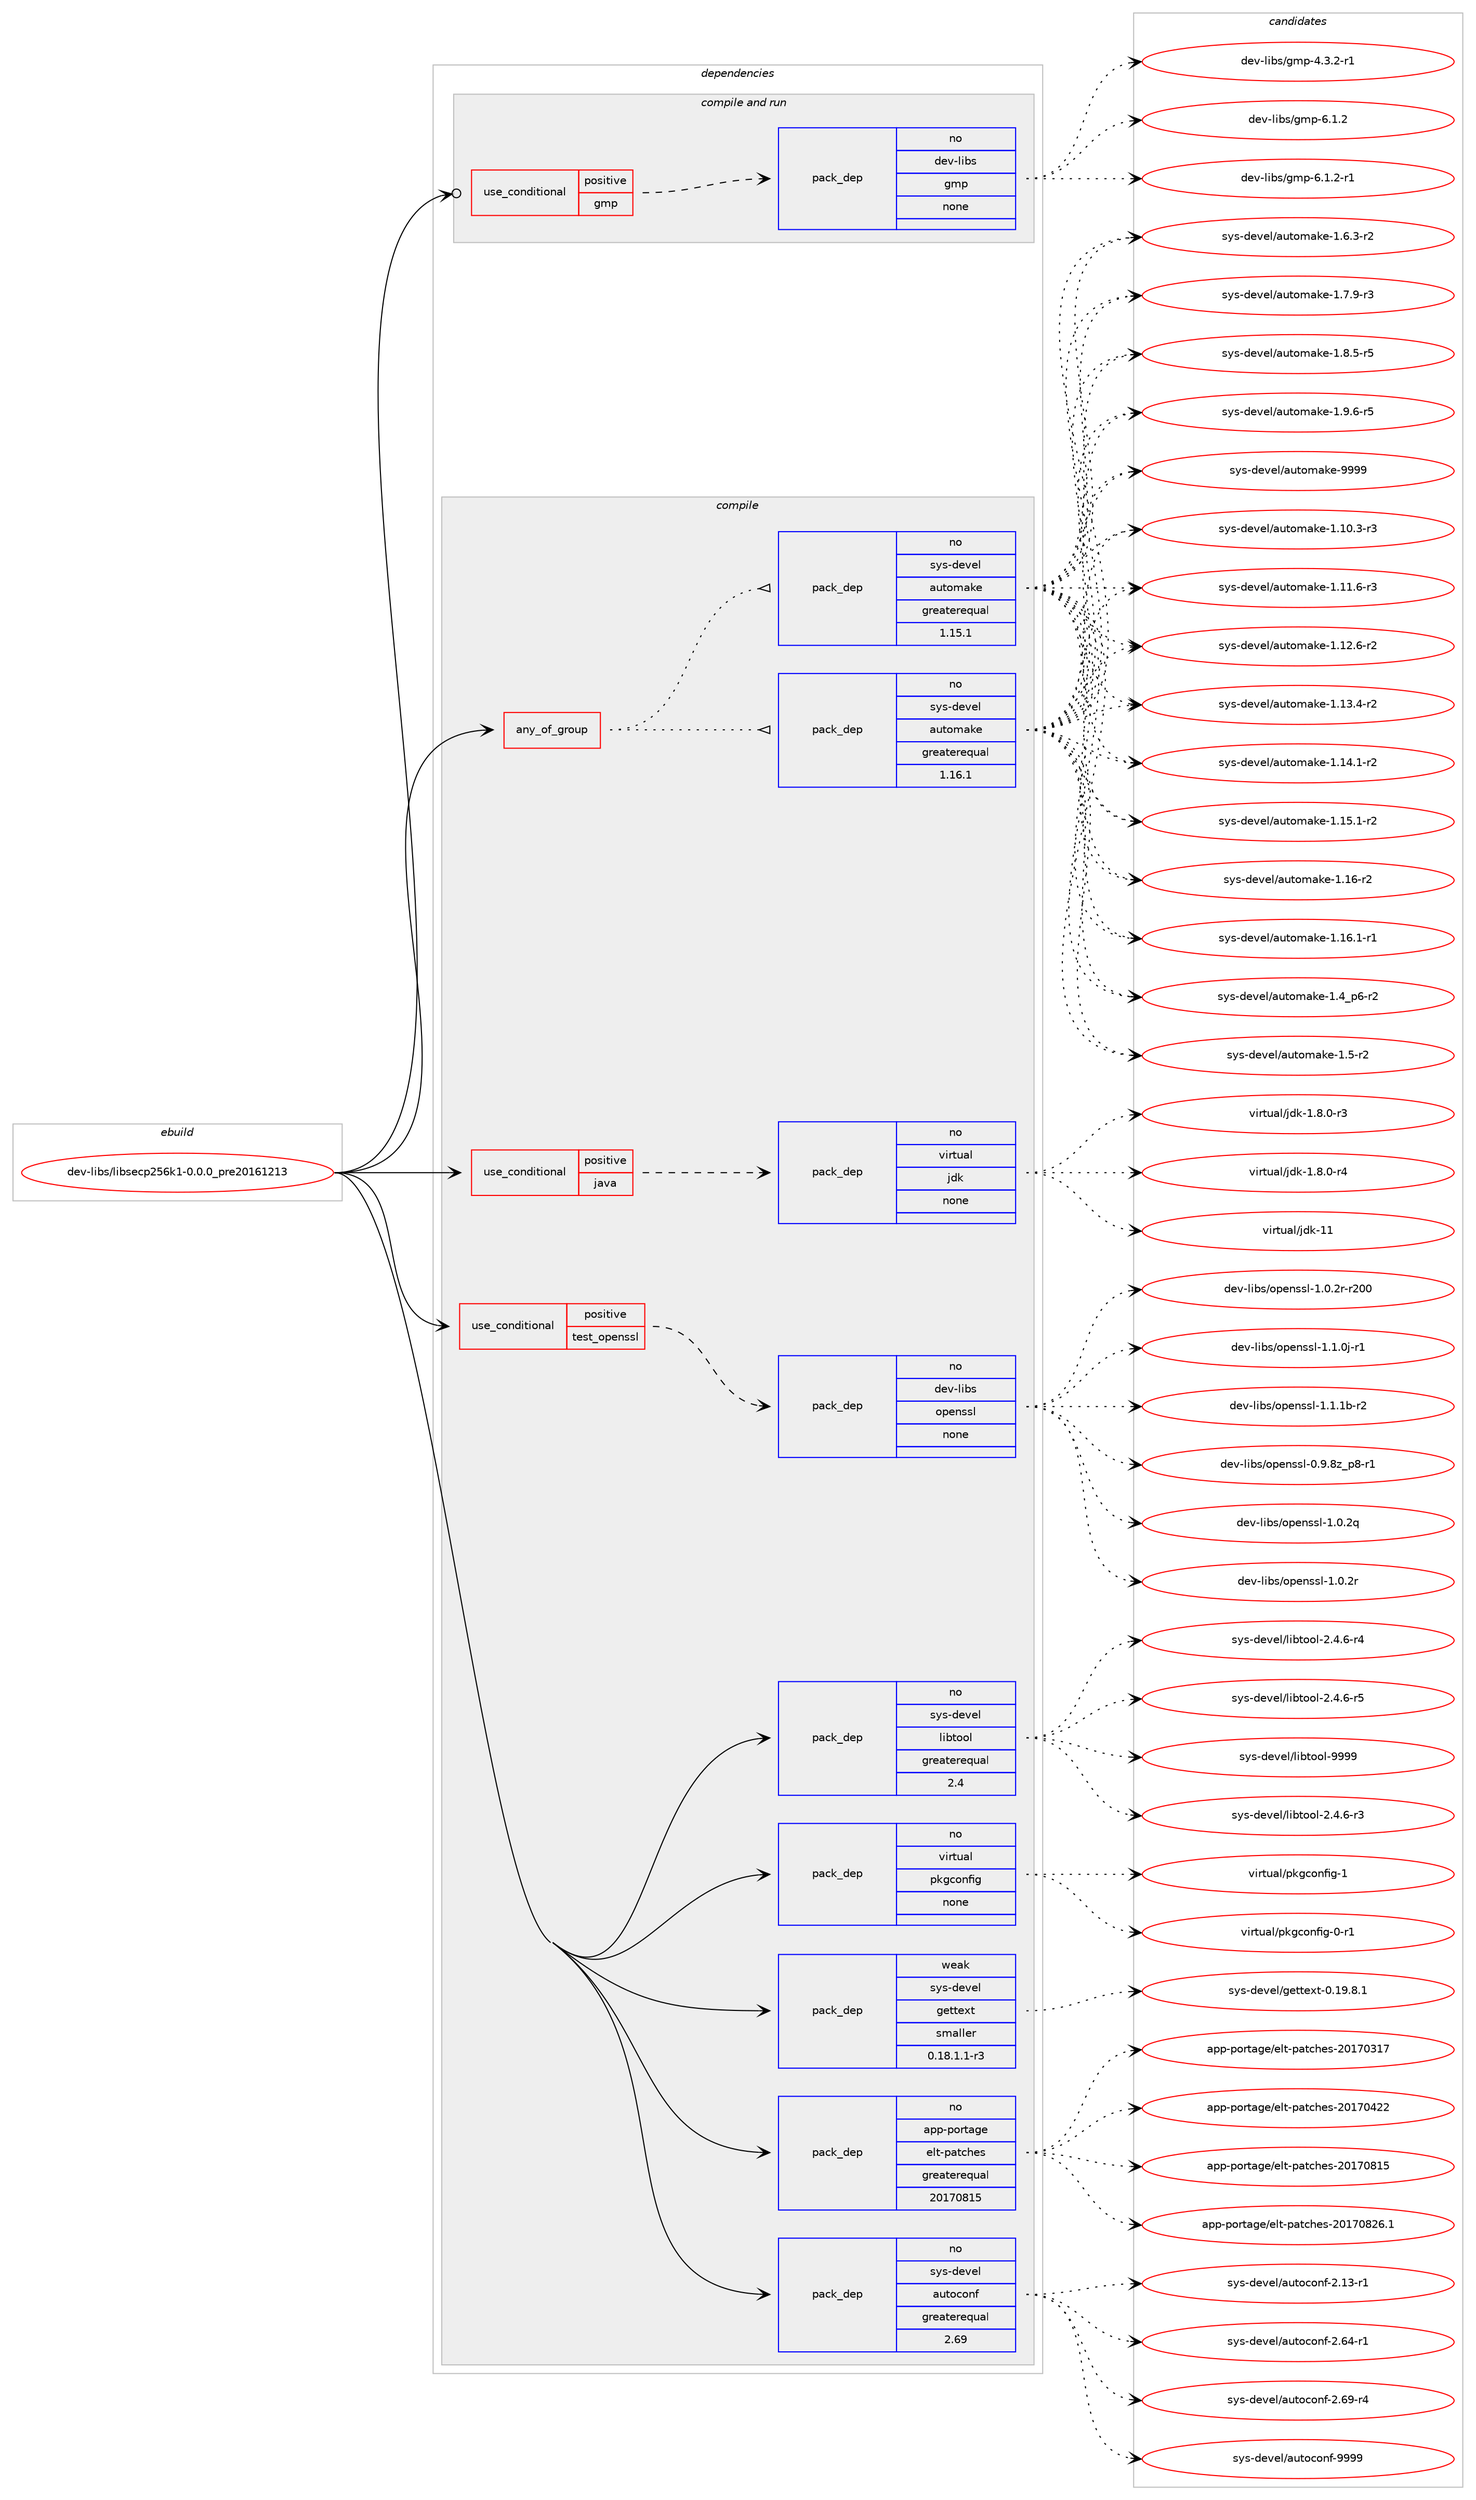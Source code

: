 digraph prolog {

# *************
# Graph options
# *************

newrank=true;
concentrate=true;
compound=true;
graph [rankdir=LR,fontname=Helvetica,fontsize=10,ranksep=1.5];#, ranksep=2.5, nodesep=0.2];
edge  [arrowhead=vee];
node  [fontname=Helvetica,fontsize=10];

# **********
# The ebuild
# **********

subgraph cluster_leftcol {
color=gray;
rank=same;
label=<<i>ebuild</i>>;
id [label="dev-libs/libsecp256k1-0.0.0_pre20161213", color=red, width=4, href="../dev-libs/libsecp256k1-0.0.0_pre20161213.svg"];
}

# ****************
# The dependencies
# ****************

subgraph cluster_midcol {
color=gray;
label=<<i>dependencies</i>>;
subgraph cluster_compile {
fillcolor="#eeeeee";
style=filled;
label=<<i>compile</i>>;
subgraph any22325 {
dependency1369788 [label=<<TABLE BORDER="0" CELLBORDER="1" CELLSPACING="0" CELLPADDING="4"><TR><TD CELLPADDING="10">any_of_group</TD></TR></TABLE>>, shape=none, color=red];subgraph pack980490 {
dependency1369789 [label=<<TABLE BORDER="0" CELLBORDER="1" CELLSPACING="0" CELLPADDING="4" WIDTH="220"><TR><TD ROWSPAN="6" CELLPADDING="30">pack_dep</TD></TR><TR><TD WIDTH="110">no</TD></TR><TR><TD>sys-devel</TD></TR><TR><TD>automake</TD></TR><TR><TD>greaterequal</TD></TR><TR><TD>1.16.1</TD></TR></TABLE>>, shape=none, color=blue];
}
dependency1369788:e -> dependency1369789:w [weight=20,style="dotted",arrowhead="oinv"];
subgraph pack980491 {
dependency1369790 [label=<<TABLE BORDER="0" CELLBORDER="1" CELLSPACING="0" CELLPADDING="4" WIDTH="220"><TR><TD ROWSPAN="6" CELLPADDING="30">pack_dep</TD></TR><TR><TD WIDTH="110">no</TD></TR><TR><TD>sys-devel</TD></TR><TR><TD>automake</TD></TR><TR><TD>greaterequal</TD></TR><TR><TD>1.15.1</TD></TR></TABLE>>, shape=none, color=blue];
}
dependency1369788:e -> dependency1369790:w [weight=20,style="dotted",arrowhead="oinv"];
}
id:e -> dependency1369788:w [weight=20,style="solid",arrowhead="vee"];
subgraph cond366411 {
dependency1369791 [label=<<TABLE BORDER="0" CELLBORDER="1" CELLSPACING="0" CELLPADDING="4"><TR><TD ROWSPAN="3" CELLPADDING="10">use_conditional</TD></TR><TR><TD>positive</TD></TR><TR><TD>java</TD></TR></TABLE>>, shape=none, color=red];
subgraph pack980492 {
dependency1369792 [label=<<TABLE BORDER="0" CELLBORDER="1" CELLSPACING="0" CELLPADDING="4" WIDTH="220"><TR><TD ROWSPAN="6" CELLPADDING="30">pack_dep</TD></TR><TR><TD WIDTH="110">no</TD></TR><TR><TD>virtual</TD></TR><TR><TD>jdk</TD></TR><TR><TD>none</TD></TR><TR><TD></TD></TR></TABLE>>, shape=none, color=blue];
}
dependency1369791:e -> dependency1369792:w [weight=20,style="dashed",arrowhead="vee"];
}
id:e -> dependency1369791:w [weight=20,style="solid",arrowhead="vee"];
subgraph cond366412 {
dependency1369793 [label=<<TABLE BORDER="0" CELLBORDER="1" CELLSPACING="0" CELLPADDING="4"><TR><TD ROWSPAN="3" CELLPADDING="10">use_conditional</TD></TR><TR><TD>positive</TD></TR><TR><TD>test_openssl</TD></TR></TABLE>>, shape=none, color=red];
subgraph pack980493 {
dependency1369794 [label=<<TABLE BORDER="0" CELLBORDER="1" CELLSPACING="0" CELLPADDING="4" WIDTH="220"><TR><TD ROWSPAN="6" CELLPADDING="30">pack_dep</TD></TR><TR><TD WIDTH="110">no</TD></TR><TR><TD>dev-libs</TD></TR><TR><TD>openssl</TD></TR><TR><TD>none</TD></TR><TR><TD></TD></TR></TABLE>>, shape=none, color=blue];
}
dependency1369793:e -> dependency1369794:w [weight=20,style="dashed",arrowhead="vee"];
}
id:e -> dependency1369793:w [weight=20,style="solid",arrowhead="vee"];
subgraph pack980494 {
dependency1369795 [label=<<TABLE BORDER="0" CELLBORDER="1" CELLSPACING="0" CELLPADDING="4" WIDTH="220"><TR><TD ROWSPAN="6" CELLPADDING="30">pack_dep</TD></TR><TR><TD WIDTH="110">no</TD></TR><TR><TD>app-portage</TD></TR><TR><TD>elt-patches</TD></TR><TR><TD>greaterequal</TD></TR><TR><TD>20170815</TD></TR></TABLE>>, shape=none, color=blue];
}
id:e -> dependency1369795:w [weight=20,style="solid",arrowhead="vee"];
subgraph pack980495 {
dependency1369796 [label=<<TABLE BORDER="0" CELLBORDER="1" CELLSPACING="0" CELLPADDING="4" WIDTH="220"><TR><TD ROWSPAN="6" CELLPADDING="30">pack_dep</TD></TR><TR><TD WIDTH="110">no</TD></TR><TR><TD>sys-devel</TD></TR><TR><TD>autoconf</TD></TR><TR><TD>greaterequal</TD></TR><TR><TD>2.69</TD></TR></TABLE>>, shape=none, color=blue];
}
id:e -> dependency1369796:w [weight=20,style="solid",arrowhead="vee"];
subgraph pack980496 {
dependency1369797 [label=<<TABLE BORDER="0" CELLBORDER="1" CELLSPACING="0" CELLPADDING="4" WIDTH="220"><TR><TD ROWSPAN="6" CELLPADDING="30">pack_dep</TD></TR><TR><TD WIDTH="110">no</TD></TR><TR><TD>sys-devel</TD></TR><TR><TD>libtool</TD></TR><TR><TD>greaterequal</TD></TR><TR><TD>2.4</TD></TR></TABLE>>, shape=none, color=blue];
}
id:e -> dependency1369797:w [weight=20,style="solid",arrowhead="vee"];
subgraph pack980497 {
dependency1369798 [label=<<TABLE BORDER="0" CELLBORDER="1" CELLSPACING="0" CELLPADDING="4" WIDTH="220"><TR><TD ROWSPAN="6" CELLPADDING="30">pack_dep</TD></TR><TR><TD WIDTH="110">no</TD></TR><TR><TD>virtual</TD></TR><TR><TD>pkgconfig</TD></TR><TR><TD>none</TD></TR><TR><TD></TD></TR></TABLE>>, shape=none, color=blue];
}
id:e -> dependency1369798:w [weight=20,style="solid",arrowhead="vee"];
subgraph pack980498 {
dependency1369799 [label=<<TABLE BORDER="0" CELLBORDER="1" CELLSPACING="0" CELLPADDING="4" WIDTH="220"><TR><TD ROWSPAN="6" CELLPADDING="30">pack_dep</TD></TR><TR><TD WIDTH="110">weak</TD></TR><TR><TD>sys-devel</TD></TR><TR><TD>gettext</TD></TR><TR><TD>smaller</TD></TR><TR><TD>0.18.1.1-r3</TD></TR></TABLE>>, shape=none, color=blue];
}
id:e -> dependency1369799:w [weight=20,style="solid",arrowhead="vee"];
}
subgraph cluster_compileandrun {
fillcolor="#eeeeee";
style=filled;
label=<<i>compile and run</i>>;
subgraph cond366413 {
dependency1369800 [label=<<TABLE BORDER="0" CELLBORDER="1" CELLSPACING="0" CELLPADDING="4"><TR><TD ROWSPAN="3" CELLPADDING="10">use_conditional</TD></TR><TR><TD>positive</TD></TR><TR><TD>gmp</TD></TR></TABLE>>, shape=none, color=red];
subgraph pack980499 {
dependency1369801 [label=<<TABLE BORDER="0" CELLBORDER="1" CELLSPACING="0" CELLPADDING="4" WIDTH="220"><TR><TD ROWSPAN="6" CELLPADDING="30">pack_dep</TD></TR><TR><TD WIDTH="110">no</TD></TR><TR><TD>dev-libs</TD></TR><TR><TD>gmp</TD></TR><TR><TD>none</TD></TR><TR><TD></TD></TR></TABLE>>, shape=none, color=blue];
}
dependency1369800:e -> dependency1369801:w [weight=20,style="dashed",arrowhead="vee"];
}
id:e -> dependency1369800:w [weight=20,style="solid",arrowhead="odotvee"];
}
subgraph cluster_run {
fillcolor="#eeeeee";
style=filled;
label=<<i>run</i>>;
}
}

# **************
# The candidates
# **************

subgraph cluster_choices {
rank=same;
color=gray;
label=<<i>candidates</i>>;

subgraph choice980490 {
color=black;
nodesep=1;
choice11512111545100101118101108479711711611110997107101454946494846514511451 [label="sys-devel/automake-1.10.3-r3", color=red, width=4,href="../sys-devel/automake-1.10.3-r3.svg"];
choice11512111545100101118101108479711711611110997107101454946494946544511451 [label="sys-devel/automake-1.11.6-r3", color=red, width=4,href="../sys-devel/automake-1.11.6-r3.svg"];
choice11512111545100101118101108479711711611110997107101454946495046544511450 [label="sys-devel/automake-1.12.6-r2", color=red, width=4,href="../sys-devel/automake-1.12.6-r2.svg"];
choice11512111545100101118101108479711711611110997107101454946495146524511450 [label="sys-devel/automake-1.13.4-r2", color=red, width=4,href="../sys-devel/automake-1.13.4-r2.svg"];
choice11512111545100101118101108479711711611110997107101454946495246494511450 [label="sys-devel/automake-1.14.1-r2", color=red, width=4,href="../sys-devel/automake-1.14.1-r2.svg"];
choice11512111545100101118101108479711711611110997107101454946495346494511450 [label="sys-devel/automake-1.15.1-r2", color=red, width=4,href="../sys-devel/automake-1.15.1-r2.svg"];
choice1151211154510010111810110847971171161111099710710145494649544511450 [label="sys-devel/automake-1.16-r2", color=red, width=4,href="../sys-devel/automake-1.16-r2.svg"];
choice11512111545100101118101108479711711611110997107101454946495446494511449 [label="sys-devel/automake-1.16.1-r1", color=red, width=4,href="../sys-devel/automake-1.16.1-r1.svg"];
choice115121115451001011181011084797117116111109971071014549465295112544511450 [label="sys-devel/automake-1.4_p6-r2", color=red, width=4,href="../sys-devel/automake-1.4_p6-r2.svg"];
choice11512111545100101118101108479711711611110997107101454946534511450 [label="sys-devel/automake-1.5-r2", color=red, width=4,href="../sys-devel/automake-1.5-r2.svg"];
choice115121115451001011181011084797117116111109971071014549465446514511450 [label="sys-devel/automake-1.6.3-r2", color=red, width=4,href="../sys-devel/automake-1.6.3-r2.svg"];
choice115121115451001011181011084797117116111109971071014549465546574511451 [label="sys-devel/automake-1.7.9-r3", color=red, width=4,href="../sys-devel/automake-1.7.9-r3.svg"];
choice115121115451001011181011084797117116111109971071014549465646534511453 [label="sys-devel/automake-1.8.5-r5", color=red, width=4,href="../sys-devel/automake-1.8.5-r5.svg"];
choice115121115451001011181011084797117116111109971071014549465746544511453 [label="sys-devel/automake-1.9.6-r5", color=red, width=4,href="../sys-devel/automake-1.9.6-r5.svg"];
choice115121115451001011181011084797117116111109971071014557575757 [label="sys-devel/automake-9999", color=red, width=4,href="../sys-devel/automake-9999.svg"];
dependency1369789:e -> choice11512111545100101118101108479711711611110997107101454946494846514511451:w [style=dotted,weight="100"];
dependency1369789:e -> choice11512111545100101118101108479711711611110997107101454946494946544511451:w [style=dotted,weight="100"];
dependency1369789:e -> choice11512111545100101118101108479711711611110997107101454946495046544511450:w [style=dotted,weight="100"];
dependency1369789:e -> choice11512111545100101118101108479711711611110997107101454946495146524511450:w [style=dotted,weight="100"];
dependency1369789:e -> choice11512111545100101118101108479711711611110997107101454946495246494511450:w [style=dotted,weight="100"];
dependency1369789:e -> choice11512111545100101118101108479711711611110997107101454946495346494511450:w [style=dotted,weight="100"];
dependency1369789:e -> choice1151211154510010111810110847971171161111099710710145494649544511450:w [style=dotted,weight="100"];
dependency1369789:e -> choice11512111545100101118101108479711711611110997107101454946495446494511449:w [style=dotted,weight="100"];
dependency1369789:e -> choice115121115451001011181011084797117116111109971071014549465295112544511450:w [style=dotted,weight="100"];
dependency1369789:e -> choice11512111545100101118101108479711711611110997107101454946534511450:w [style=dotted,weight="100"];
dependency1369789:e -> choice115121115451001011181011084797117116111109971071014549465446514511450:w [style=dotted,weight="100"];
dependency1369789:e -> choice115121115451001011181011084797117116111109971071014549465546574511451:w [style=dotted,weight="100"];
dependency1369789:e -> choice115121115451001011181011084797117116111109971071014549465646534511453:w [style=dotted,weight="100"];
dependency1369789:e -> choice115121115451001011181011084797117116111109971071014549465746544511453:w [style=dotted,weight="100"];
dependency1369789:e -> choice115121115451001011181011084797117116111109971071014557575757:w [style=dotted,weight="100"];
}
subgraph choice980491 {
color=black;
nodesep=1;
choice11512111545100101118101108479711711611110997107101454946494846514511451 [label="sys-devel/automake-1.10.3-r3", color=red, width=4,href="../sys-devel/automake-1.10.3-r3.svg"];
choice11512111545100101118101108479711711611110997107101454946494946544511451 [label="sys-devel/automake-1.11.6-r3", color=red, width=4,href="../sys-devel/automake-1.11.6-r3.svg"];
choice11512111545100101118101108479711711611110997107101454946495046544511450 [label="sys-devel/automake-1.12.6-r2", color=red, width=4,href="../sys-devel/automake-1.12.6-r2.svg"];
choice11512111545100101118101108479711711611110997107101454946495146524511450 [label="sys-devel/automake-1.13.4-r2", color=red, width=4,href="../sys-devel/automake-1.13.4-r2.svg"];
choice11512111545100101118101108479711711611110997107101454946495246494511450 [label="sys-devel/automake-1.14.1-r2", color=red, width=4,href="../sys-devel/automake-1.14.1-r2.svg"];
choice11512111545100101118101108479711711611110997107101454946495346494511450 [label="sys-devel/automake-1.15.1-r2", color=red, width=4,href="../sys-devel/automake-1.15.1-r2.svg"];
choice1151211154510010111810110847971171161111099710710145494649544511450 [label="sys-devel/automake-1.16-r2", color=red, width=4,href="../sys-devel/automake-1.16-r2.svg"];
choice11512111545100101118101108479711711611110997107101454946495446494511449 [label="sys-devel/automake-1.16.1-r1", color=red, width=4,href="../sys-devel/automake-1.16.1-r1.svg"];
choice115121115451001011181011084797117116111109971071014549465295112544511450 [label="sys-devel/automake-1.4_p6-r2", color=red, width=4,href="../sys-devel/automake-1.4_p6-r2.svg"];
choice11512111545100101118101108479711711611110997107101454946534511450 [label="sys-devel/automake-1.5-r2", color=red, width=4,href="../sys-devel/automake-1.5-r2.svg"];
choice115121115451001011181011084797117116111109971071014549465446514511450 [label="sys-devel/automake-1.6.3-r2", color=red, width=4,href="../sys-devel/automake-1.6.3-r2.svg"];
choice115121115451001011181011084797117116111109971071014549465546574511451 [label="sys-devel/automake-1.7.9-r3", color=red, width=4,href="../sys-devel/automake-1.7.9-r3.svg"];
choice115121115451001011181011084797117116111109971071014549465646534511453 [label="sys-devel/automake-1.8.5-r5", color=red, width=4,href="../sys-devel/automake-1.8.5-r5.svg"];
choice115121115451001011181011084797117116111109971071014549465746544511453 [label="sys-devel/automake-1.9.6-r5", color=red, width=4,href="../sys-devel/automake-1.9.6-r5.svg"];
choice115121115451001011181011084797117116111109971071014557575757 [label="sys-devel/automake-9999", color=red, width=4,href="../sys-devel/automake-9999.svg"];
dependency1369790:e -> choice11512111545100101118101108479711711611110997107101454946494846514511451:w [style=dotted,weight="100"];
dependency1369790:e -> choice11512111545100101118101108479711711611110997107101454946494946544511451:w [style=dotted,weight="100"];
dependency1369790:e -> choice11512111545100101118101108479711711611110997107101454946495046544511450:w [style=dotted,weight="100"];
dependency1369790:e -> choice11512111545100101118101108479711711611110997107101454946495146524511450:w [style=dotted,weight="100"];
dependency1369790:e -> choice11512111545100101118101108479711711611110997107101454946495246494511450:w [style=dotted,weight="100"];
dependency1369790:e -> choice11512111545100101118101108479711711611110997107101454946495346494511450:w [style=dotted,weight="100"];
dependency1369790:e -> choice1151211154510010111810110847971171161111099710710145494649544511450:w [style=dotted,weight="100"];
dependency1369790:e -> choice11512111545100101118101108479711711611110997107101454946495446494511449:w [style=dotted,weight="100"];
dependency1369790:e -> choice115121115451001011181011084797117116111109971071014549465295112544511450:w [style=dotted,weight="100"];
dependency1369790:e -> choice11512111545100101118101108479711711611110997107101454946534511450:w [style=dotted,weight="100"];
dependency1369790:e -> choice115121115451001011181011084797117116111109971071014549465446514511450:w [style=dotted,weight="100"];
dependency1369790:e -> choice115121115451001011181011084797117116111109971071014549465546574511451:w [style=dotted,weight="100"];
dependency1369790:e -> choice115121115451001011181011084797117116111109971071014549465646534511453:w [style=dotted,weight="100"];
dependency1369790:e -> choice115121115451001011181011084797117116111109971071014549465746544511453:w [style=dotted,weight="100"];
dependency1369790:e -> choice115121115451001011181011084797117116111109971071014557575757:w [style=dotted,weight="100"];
}
subgraph choice980492 {
color=black;
nodesep=1;
choice11810511411611797108471061001074549465646484511451 [label="virtual/jdk-1.8.0-r3", color=red, width=4,href="../virtual/jdk-1.8.0-r3.svg"];
choice11810511411611797108471061001074549465646484511452 [label="virtual/jdk-1.8.0-r4", color=red, width=4,href="../virtual/jdk-1.8.0-r4.svg"];
choice1181051141161179710847106100107454949 [label="virtual/jdk-11", color=red, width=4,href="../virtual/jdk-11.svg"];
dependency1369792:e -> choice11810511411611797108471061001074549465646484511451:w [style=dotted,weight="100"];
dependency1369792:e -> choice11810511411611797108471061001074549465646484511452:w [style=dotted,weight="100"];
dependency1369792:e -> choice1181051141161179710847106100107454949:w [style=dotted,weight="100"];
}
subgraph choice980493 {
color=black;
nodesep=1;
choice10010111845108105981154711111210111011511510845484657465612295112564511449 [label="dev-libs/openssl-0.9.8z_p8-r1", color=red, width=4,href="../dev-libs/openssl-0.9.8z_p8-r1.svg"];
choice100101118451081059811547111112101110115115108454946484650113 [label="dev-libs/openssl-1.0.2q", color=red, width=4,href="../dev-libs/openssl-1.0.2q.svg"];
choice100101118451081059811547111112101110115115108454946484650114 [label="dev-libs/openssl-1.0.2r", color=red, width=4,href="../dev-libs/openssl-1.0.2r.svg"];
choice10010111845108105981154711111210111011511510845494648465011445114504848 [label="dev-libs/openssl-1.0.2r-r200", color=red, width=4,href="../dev-libs/openssl-1.0.2r-r200.svg"];
choice1001011184510810598115471111121011101151151084549464946481064511449 [label="dev-libs/openssl-1.1.0j-r1", color=red, width=4,href="../dev-libs/openssl-1.1.0j-r1.svg"];
choice100101118451081059811547111112101110115115108454946494649984511450 [label="dev-libs/openssl-1.1.1b-r2", color=red, width=4,href="../dev-libs/openssl-1.1.1b-r2.svg"];
dependency1369794:e -> choice10010111845108105981154711111210111011511510845484657465612295112564511449:w [style=dotted,weight="100"];
dependency1369794:e -> choice100101118451081059811547111112101110115115108454946484650113:w [style=dotted,weight="100"];
dependency1369794:e -> choice100101118451081059811547111112101110115115108454946484650114:w [style=dotted,weight="100"];
dependency1369794:e -> choice10010111845108105981154711111210111011511510845494648465011445114504848:w [style=dotted,weight="100"];
dependency1369794:e -> choice1001011184510810598115471111121011101151151084549464946481064511449:w [style=dotted,weight="100"];
dependency1369794:e -> choice100101118451081059811547111112101110115115108454946494649984511450:w [style=dotted,weight="100"];
}
subgraph choice980494 {
color=black;
nodesep=1;
choice97112112451121111141169710310147101108116451129711699104101115455048495548514955 [label="app-portage/elt-patches-20170317", color=red, width=4,href="../app-portage/elt-patches-20170317.svg"];
choice97112112451121111141169710310147101108116451129711699104101115455048495548525050 [label="app-portage/elt-patches-20170422", color=red, width=4,href="../app-portage/elt-patches-20170422.svg"];
choice97112112451121111141169710310147101108116451129711699104101115455048495548564953 [label="app-portage/elt-patches-20170815", color=red, width=4,href="../app-portage/elt-patches-20170815.svg"];
choice971121124511211111411697103101471011081164511297116991041011154550484955485650544649 [label="app-portage/elt-patches-20170826.1", color=red, width=4,href="../app-portage/elt-patches-20170826.1.svg"];
dependency1369795:e -> choice97112112451121111141169710310147101108116451129711699104101115455048495548514955:w [style=dotted,weight="100"];
dependency1369795:e -> choice97112112451121111141169710310147101108116451129711699104101115455048495548525050:w [style=dotted,weight="100"];
dependency1369795:e -> choice97112112451121111141169710310147101108116451129711699104101115455048495548564953:w [style=dotted,weight="100"];
dependency1369795:e -> choice971121124511211111411697103101471011081164511297116991041011154550484955485650544649:w [style=dotted,weight="100"];
}
subgraph choice980495 {
color=black;
nodesep=1;
choice1151211154510010111810110847971171161119911111010245504649514511449 [label="sys-devel/autoconf-2.13-r1", color=red, width=4,href="../sys-devel/autoconf-2.13-r1.svg"];
choice1151211154510010111810110847971171161119911111010245504654524511449 [label="sys-devel/autoconf-2.64-r1", color=red, width=4,href="../sys-devel/autoconf-2.64-r1.svg"];
choice1151211154510010111810110847971171161119911111010245504654574511452 [label="sys-devel/autoconf-2.69-r4", color=red, width=4,href="../sys-devel/autoconf-2.69-r4.svg"];
choice115121115451001011181011084797117116111991111101024557575757 [label="sys-devel/autoconf-9999", color=red, width=4,href="../sys-devel/autoconf-9999.svg"];
dependency1369796:e -> choice1151211154510010111810110847971171161119911111010245504649514511449:w [style=dotted,weight="100"];
dependency1369796:e -> choice1151211154510010111810110847971171161119911111010245504654524511449:w [style=dotted,weight="100"];
dependency1369796:e -> choice1151211154510010111810110847971171161119911111010245504654574511452:w [style=dotted,weight="100"];
dependency1369796:e -> choice115121115451001011181011084797117116111991111101024557575757:w [style=dotted,weight="100"];
}
subgraph choice980496 {
color=black;
nodesep=1;
choice1151211154510010111810110847108105981161111111084550465246544511451 [label="sys-devel/libtool-2.4.6-r3", color=red, width=4,href="../sys-devel/libtool-2.4.6-r3.svg"];
choice1151211154510010111810110847108105981161111111084550465246544511452 [label="sys-devel/libtool-2.4.6-r4", color=red, width=4,href="../sys-devel/libtool-2.4.6-r4.svg"];
choice1151211154510010111810110847108105981161111111084550465246544511453 [label="sys-devel/libtool-2.4.6-r5", color=red, width=4,href="../sys-devel/libtool-2.4.6-r5.svg"];
choice1151211154510010111810110847108105981161111111084557575757 [label="sys-devel/libtool-9999", color=red, width=4,href="../sys-devel/libtool-9999.svg"];
dependency1369797:e -> choice1151211154510010111810110847108105981161111111084550465246544511451:w [style=dotted,weight="100"];
dependency1369797:e -> choice1151211154510010111810110847108105981161111111084550465246544511452:w [style=dotted,weight="100"];
dependency1369797:e -> choice1151211154510010111810110847108105981161111111084550465246544511453:w [style=dotted,weight="100"];
dependency1369797:e -> choice1151211154510010111810110847108105981161111111084557575757:w [style=dotted,weight="100"];
}
subgraph choice980497 {
color=black;
nodesep=1;
choice11810511411611797108471121071039911111010210510345484511449 [label="virtual/pkgconfig-0-r1", color=red, width=4,href="../virtual/pkgconfig-0-r1.svg"];
choice1181051141161179710847112107103991111101021051034549 [label="virtual/pkgconfig-1", color=red, width=4,href="../virtual/pkgconfig-1.svg"];
dependency1369798:e -> choice11810511411611797108471121071039911111010210510345484511449:w [style=dotted,weight="100"];
dependency1369798:e -> choice1181051141161179710847112107103991111101021051034549:w [style=dotted,weight="100"];
}
subgraph choice980498 {
color=black;
nodesep=1;
choice1151211154510010111810110847103101116116101120116454846495746564649 [label="sys-devel/gettext-0.19.8.1", color=red, width=4,href="../sys-devel/gettext-0.19.8.1.svg"];
dependency1369799:e -> choice1151211154510010111810110847103101116116101120116454846495746564649:w [style=dotted,weight="100"];
}
subgraph choice980499 {
color=black;
nodesep=1;
choice1001011184510810598115471031091124552465146504511449 [label="dev-libs/gmp-4.3.2-r1", color=red, width=4,href="../dev-libs/gmp-4.3.2-r1.svg"];
choice100101118451081059811547103109112455446494650 [label="dev-libs/gmp-6.1.2", color=red, width=4,href="../dev-libs/gmp-6.1.2.svg"];
choice1001011184510810598115471031091124554464946504511449 [label="dev-libs/gmp-6.1.2-r1", color=red, width=4,href="../dev-libs/gmp-6.1.2-r1.svg"];
dependency1369801:e -> choice1001011184510810598115471031091124552465146504511449:w [style=dotted,weight="100"];
dependency1369801:e -> choice100101118451081059811547103109112455446494650:w [style=dotted,weight="100"];
dependency1369801:e -> choice1001011184510810598115471031091124554464946504511449:w [style=dotted,weight="100"];
}
}

}
